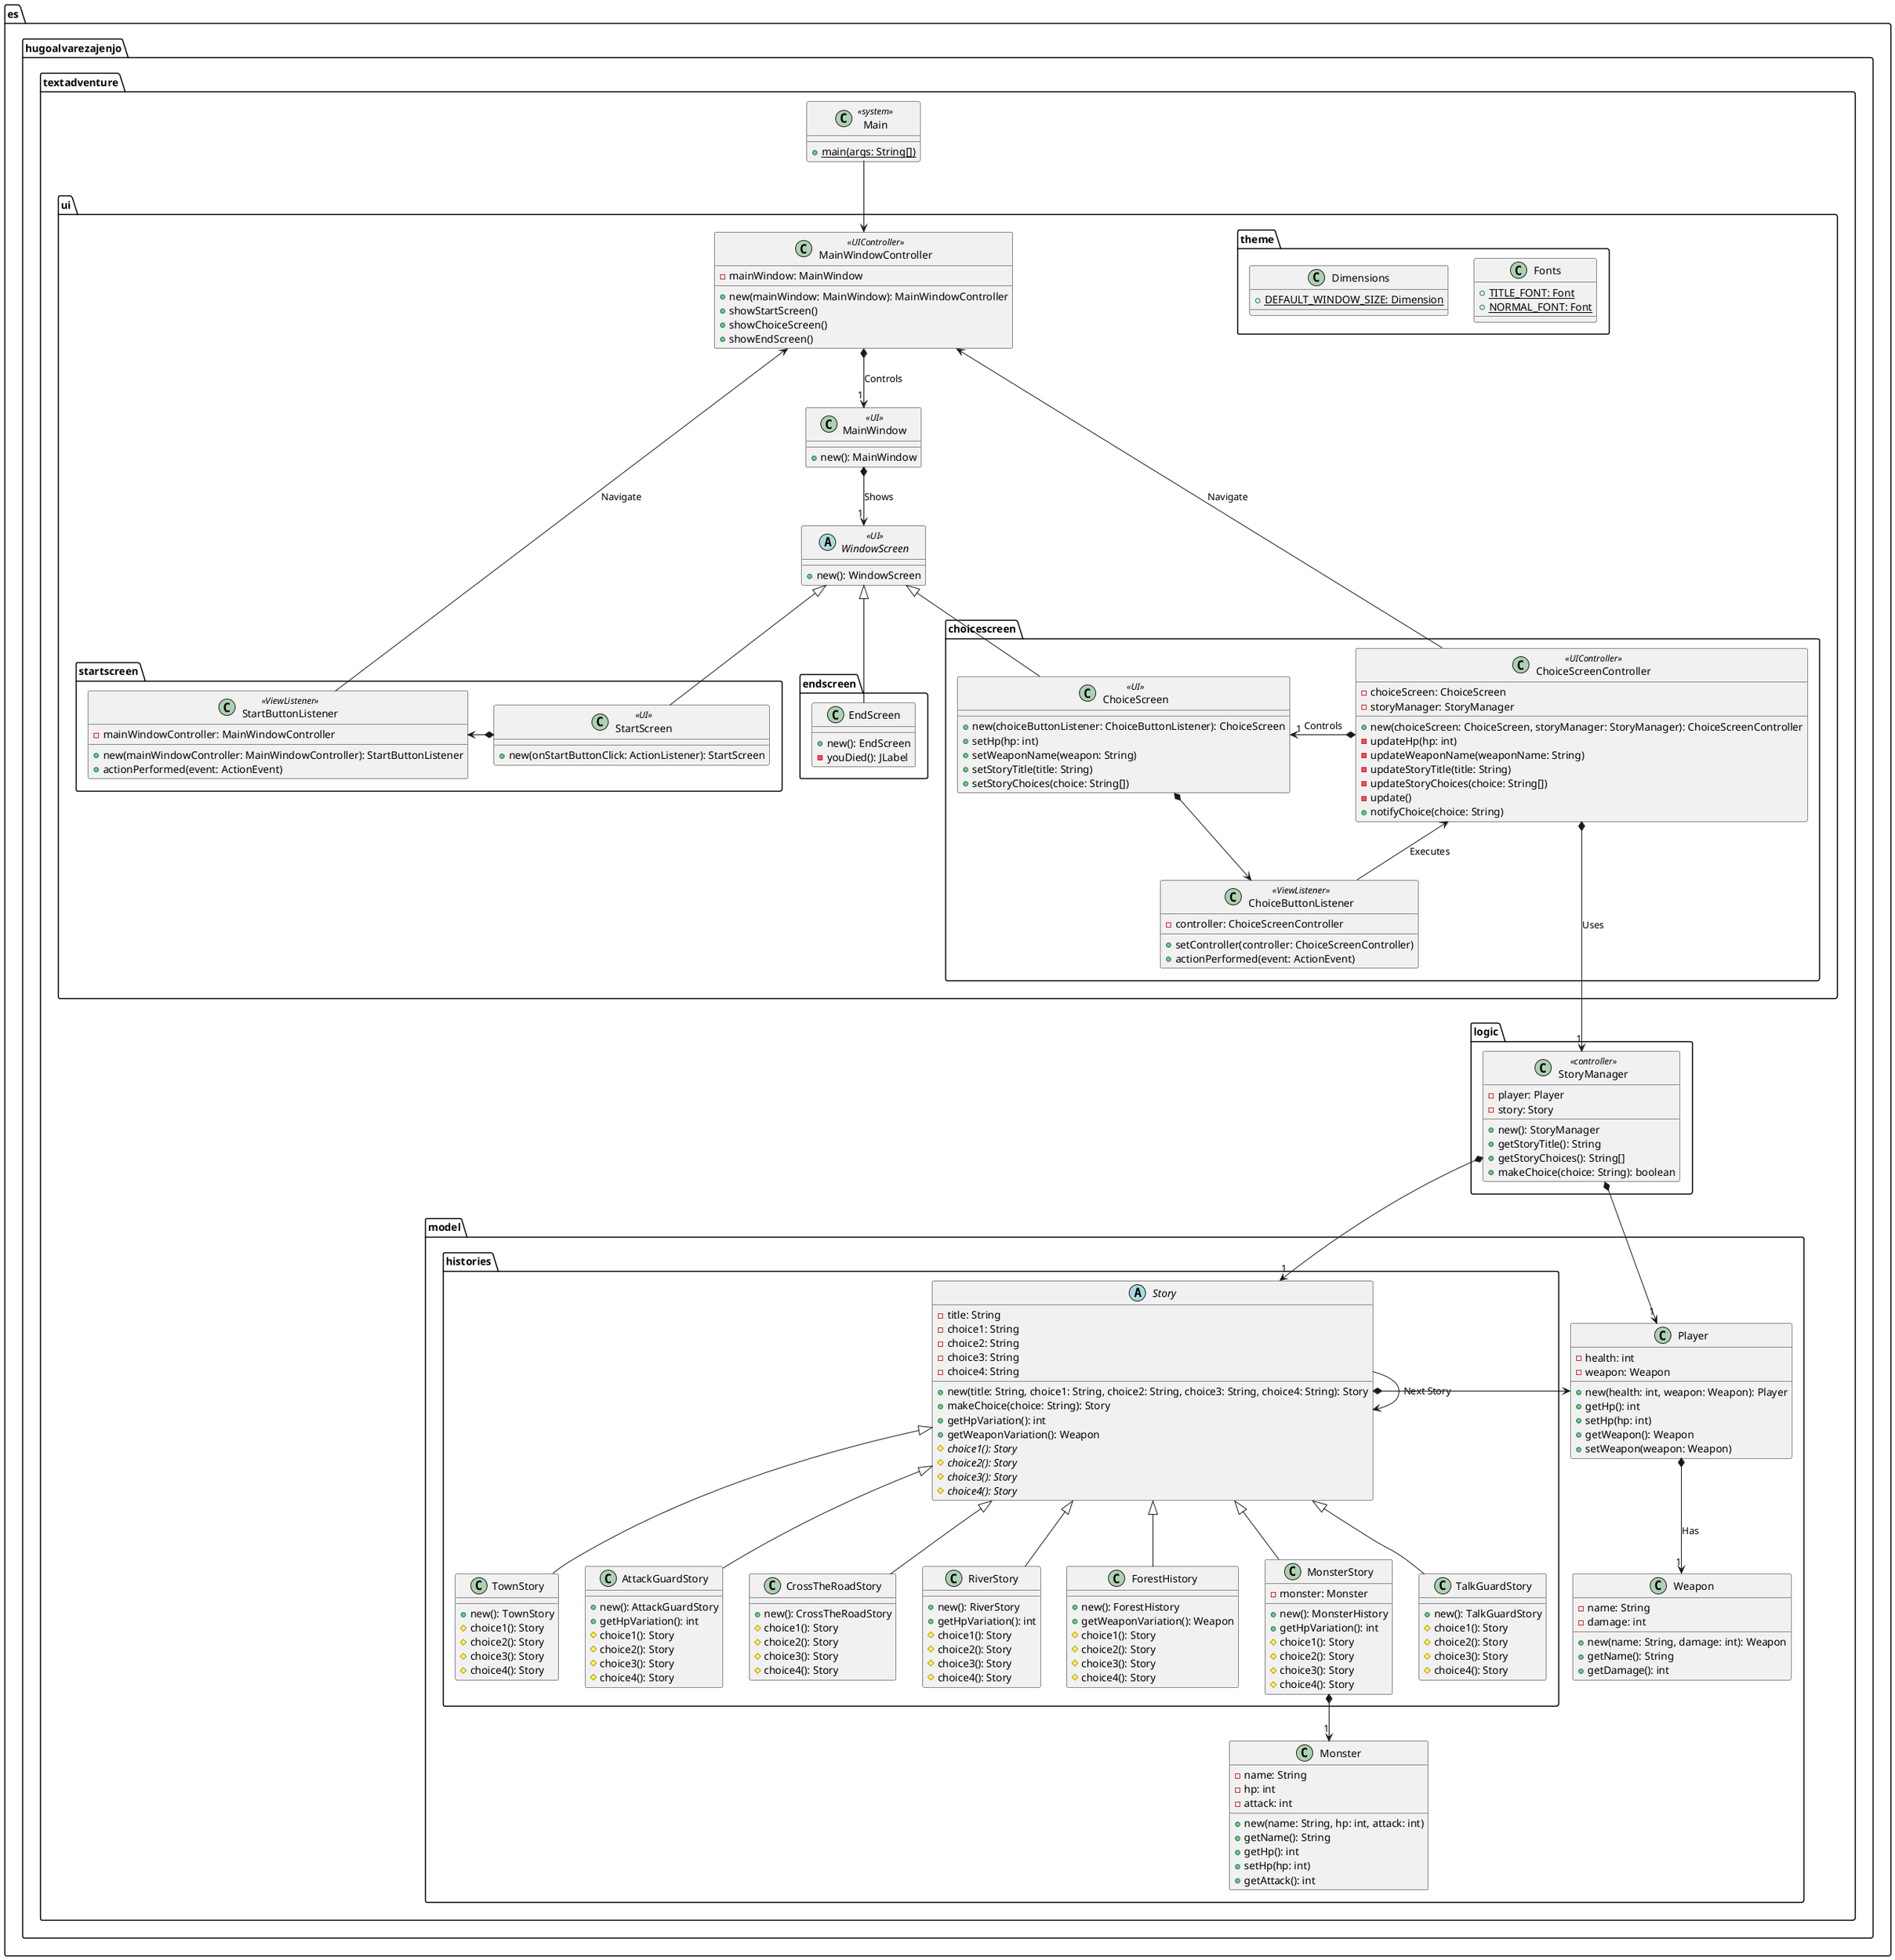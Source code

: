 @startuml TextAdventure Class Diagram
package es.hugoalvarezajenjo.textadventure {
    package model {
        class Player {
            - health: int
            - weapon: Weapon
            + new(health: int, weapon: Weapon): Player
            + getHp(): int
            + setHp(hp: int)
            + getWeapon(): Weapon
            + setWeapon(weapon: Weapon)
        }

        class Weapon{
            - name: String
            - damage: int
            + new(name: String, damage: int): Weapon
            + getName(): String
            + getDamage(): int
        }

        package histories {
            abstract Story {
                - title: String
                - choice1: String
                - choice2: String
                - choice3: String
                - choice4: String
                + new(title: String, choice1: String, choice2: String, choice3: String, choice4: String): Story
                + makeChoice(choice: String): Story
                + getHpVariation(): int
                + getWeaponVariation(): Weapon
                # {abstract} choice1(): Story
                # {abstract} choice2(): Story
                # {abstract} choice3(): Story
                # {abstract} choice4(): Story
            }

            class TownStory {
                + new(): TownStory
                # choice1(): Story
                # choice2(): Story
                # choice3(): Story
                # choice4(): Story
            }

            class AttackGuardStory{
                + new(): AttackGuardStory
                + getHpVariation(): int
                # choice1(): Story
                # choice2(): Story
                # choice3(): Story
                # choice4(): Story
            }

            class CrossTheRoadStory{
                + new(): CrossTheRoadStory
                # choice1(): Story
                # choice2(): Story
                # choice3(): Story
                # choice4(): Story
            }

            class RiverStory{
                + new(): RiverStory
                + getHpVariation(): int
                # choice1(): Story
                # choice2(): Story
                # choice3(): Story
                # choice4(): Story
            }

            class ForestHistory{
                + new(): ForestHistory
                + getWeaponVariation(): Weapon
                # choice1(): Story
                # choice2(): Story
                # choice3(): Story
                # choice4(): Story
            }

            class MonsterStory {
                - monster: Monster
                + new(): MonsterHistory
                + getHpVariation(): int
                # choice1(): Story
                # choice2(): Story
                # choice3(): Story
                # choice4(): Story
            }

            class TalkGuardStory{
                + new(): TalkGuardStory
                # choice1(): Story
                # choice2(): Story
                # choice3(): Story
                # choice4(): Story
            }
        }

        class Monster {
            - name: String
            - hp: int
            - attack: int
            + new(name: String, hp: int, attack: int)
            + getName(): String
            + getHp(): int
            + setHp(hp: int)
            + getAttack(): int
        }
    }

    package logic {
        class StoryManager <<controller>> {
            - player: Player
            - story: Story
            + new(): StoryManager
            + getStoryTitle(): String
            + getStoryChoices(): String[]
            + makeChoice(choice: String): boolean
        }
    }

    package ui {
        class MainWindow <<UI>> {
            + new(): MainWindow
        }
        class MainWindowController <<UIController>> {
            - mainWindow: MainWindow
            + new(mainWindow: MainWindow): MainWindowController
            + showStartScreen()
            + showChoiceScreen()
            + showEndScreen()
        }
        abstract WindowScreen <<UI>> {
            + new(): WindowScreen
        }

        package theme {
            class Fonts {
                + {static} TITLE_FONT: Font
                + {static} NORMAL_FONT: Font
            }
            class Dimensions {
                + {static} DEFAULT_WINDOW_SIZE: Dimension
            }
        }

        package startscreen {
            class StartScreen <<UI>> {
                +new(onStartButtonClick: ActionListener): StartScreen
            }

            class StartButtonListener <<ViewListener>> {
                - mainWindowController: MainWindowController
                + new(mainWindowController: MainWindowController): StartButtonListener
                + actionPerformed(event: ActionEvent)
            }
        }

        package choicescreen {
            class ChoiceScreen <<UI>> {
                + new(choiceButtonListener: ChoiceButtonListener): ChoiceScreen
                + setHp(hp: int)
                + setWeaponName(weapon: String)
                + setStoryTitle(title: String)
                + setStoryChoices(choice: String[])
            }

            class ChoiceScreenController <<UIController>> {
                - choiceScreen: ChoiceScreen
                - storyManager: StoryManager
                + new(choiceScreen: ChoiceScreen, storyManager: StoryManager): ChoiceScreenController
                - updateHp(hp: int)
                - updateWeaponName(weaponName: String)
                - updateStoryTitle(title: String)
                - updateStoryChoices(choice: String[])
                - update()
                + notifyChoice(choice: String)
            }

            class ChoiceButtonListener <<ViewListener>> {
                - controller: ChoiceScreenController
                + setController(controller: ChoiceScreenController)
                + actionPerformed(event: ActionEvent)
            }
        }

        package endscreen {
            class EndScreen {
                + new(): EndScreen
                - youDied(): JLabel
            }
        }

    }

    class Main <<system>>{
        + {static} main(args: String[])
    }
}

WindowScreen <|-- StartScreen
WindowScreen <|-- ChoiceScreen
WindowScreen <|-- EndScreen

Story <|-- TownStory
Story <|-- CrossTheRoadStory
Story <|-- TalkGuardStory
Story <|-- AttackGuardStory
Story <|-- RiverStory
Story <|-- ForestHistory
Story <|-- MonsterStory

Main --> MainWindowController

MainWindowController *-->"1" MainWindow: Controls
MainWindowController <-- ChoiceScreenController: Navigate
MainWindowController <-- StartButtonListener: Navigate

MainWindow *-->"1" WindowScreen: Shows

StartButtonListener <-* StartScreen

ChoiceScreen "1"<-* ChoiceScreenController: Controls
ChoiceScreen *--> ChoiceButtonListener
ChoiceScreenController <-- ChoiceButtonListener: Executes
ChoiceScreenController *--->"1" StoryManager: Uses

Player *-->"1" Weapon: Has

StoryManager *-->"1" Story
StoryManager *-->"1" Player

Story --> Story: Next Story
Story *-> Player

MonsterStory *-->"1" Monster

@enduml
